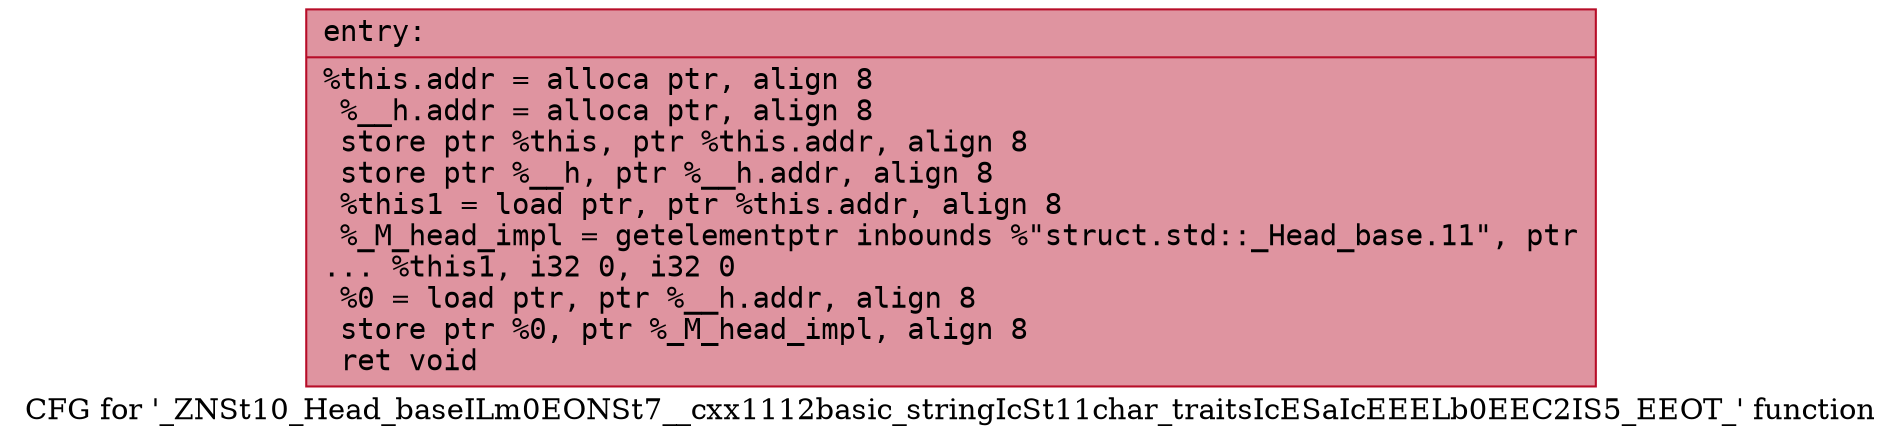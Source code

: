digraph "CFG for '_ZNSt10_Head_baseILm0EONSt7__cxx1112basic_stringIcSt11char_traitsIcESaIcEEELb0EEC2IS5_EEOT_' function" {
	label="CFG for '_ZNSt10_Head_baseILm0EONSt7__cxx1112basic_stringIcSt11char_traitsIcESaIcEEELb0EEC2IS5_EEOT_' function";

	Node0x5555abcf6110 [shape=record,color="#b70d28ff", style=filled, fillcolor="#b70d2870" fontname="Courier",label="{entry:\l|  %this.addr = alloca ptr, align 8\l  %__h.addr = alloca ptr, align 8\l  store ptr %this, ptr %this.addr, align 8\l  store ptr %__h, ptr %__h.addr, align 8\l  %this1 = load ptr, ptr %this.addr, align 8\l  %_M_head_impl = getelementptr inbounds %\"struct.std::_Head_base.11\", ptr\l... %this1, i32 0, i32 0\l  %0 = load ptr, ptr %__h.addr, align 8\l  store ptr %0, ptr %_M_head_impl, align 8\l  ret void\l}"];
}
